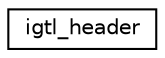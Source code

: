 digraph "Graphical Class Hierarchy"
{
  edge [fontname="Helvetica",fontsize="10",labelfontname="Helvetica",labelfontsize="10"];
  node [fontname="Helvetica",fontsize="10",shape=record];
  rankdir="LR";
  Node1 [label="igtl_header",height=0.2,width=0.4,color="black", fillcolor="white", style="filled",URL="$structigtl__header.html"];
}
